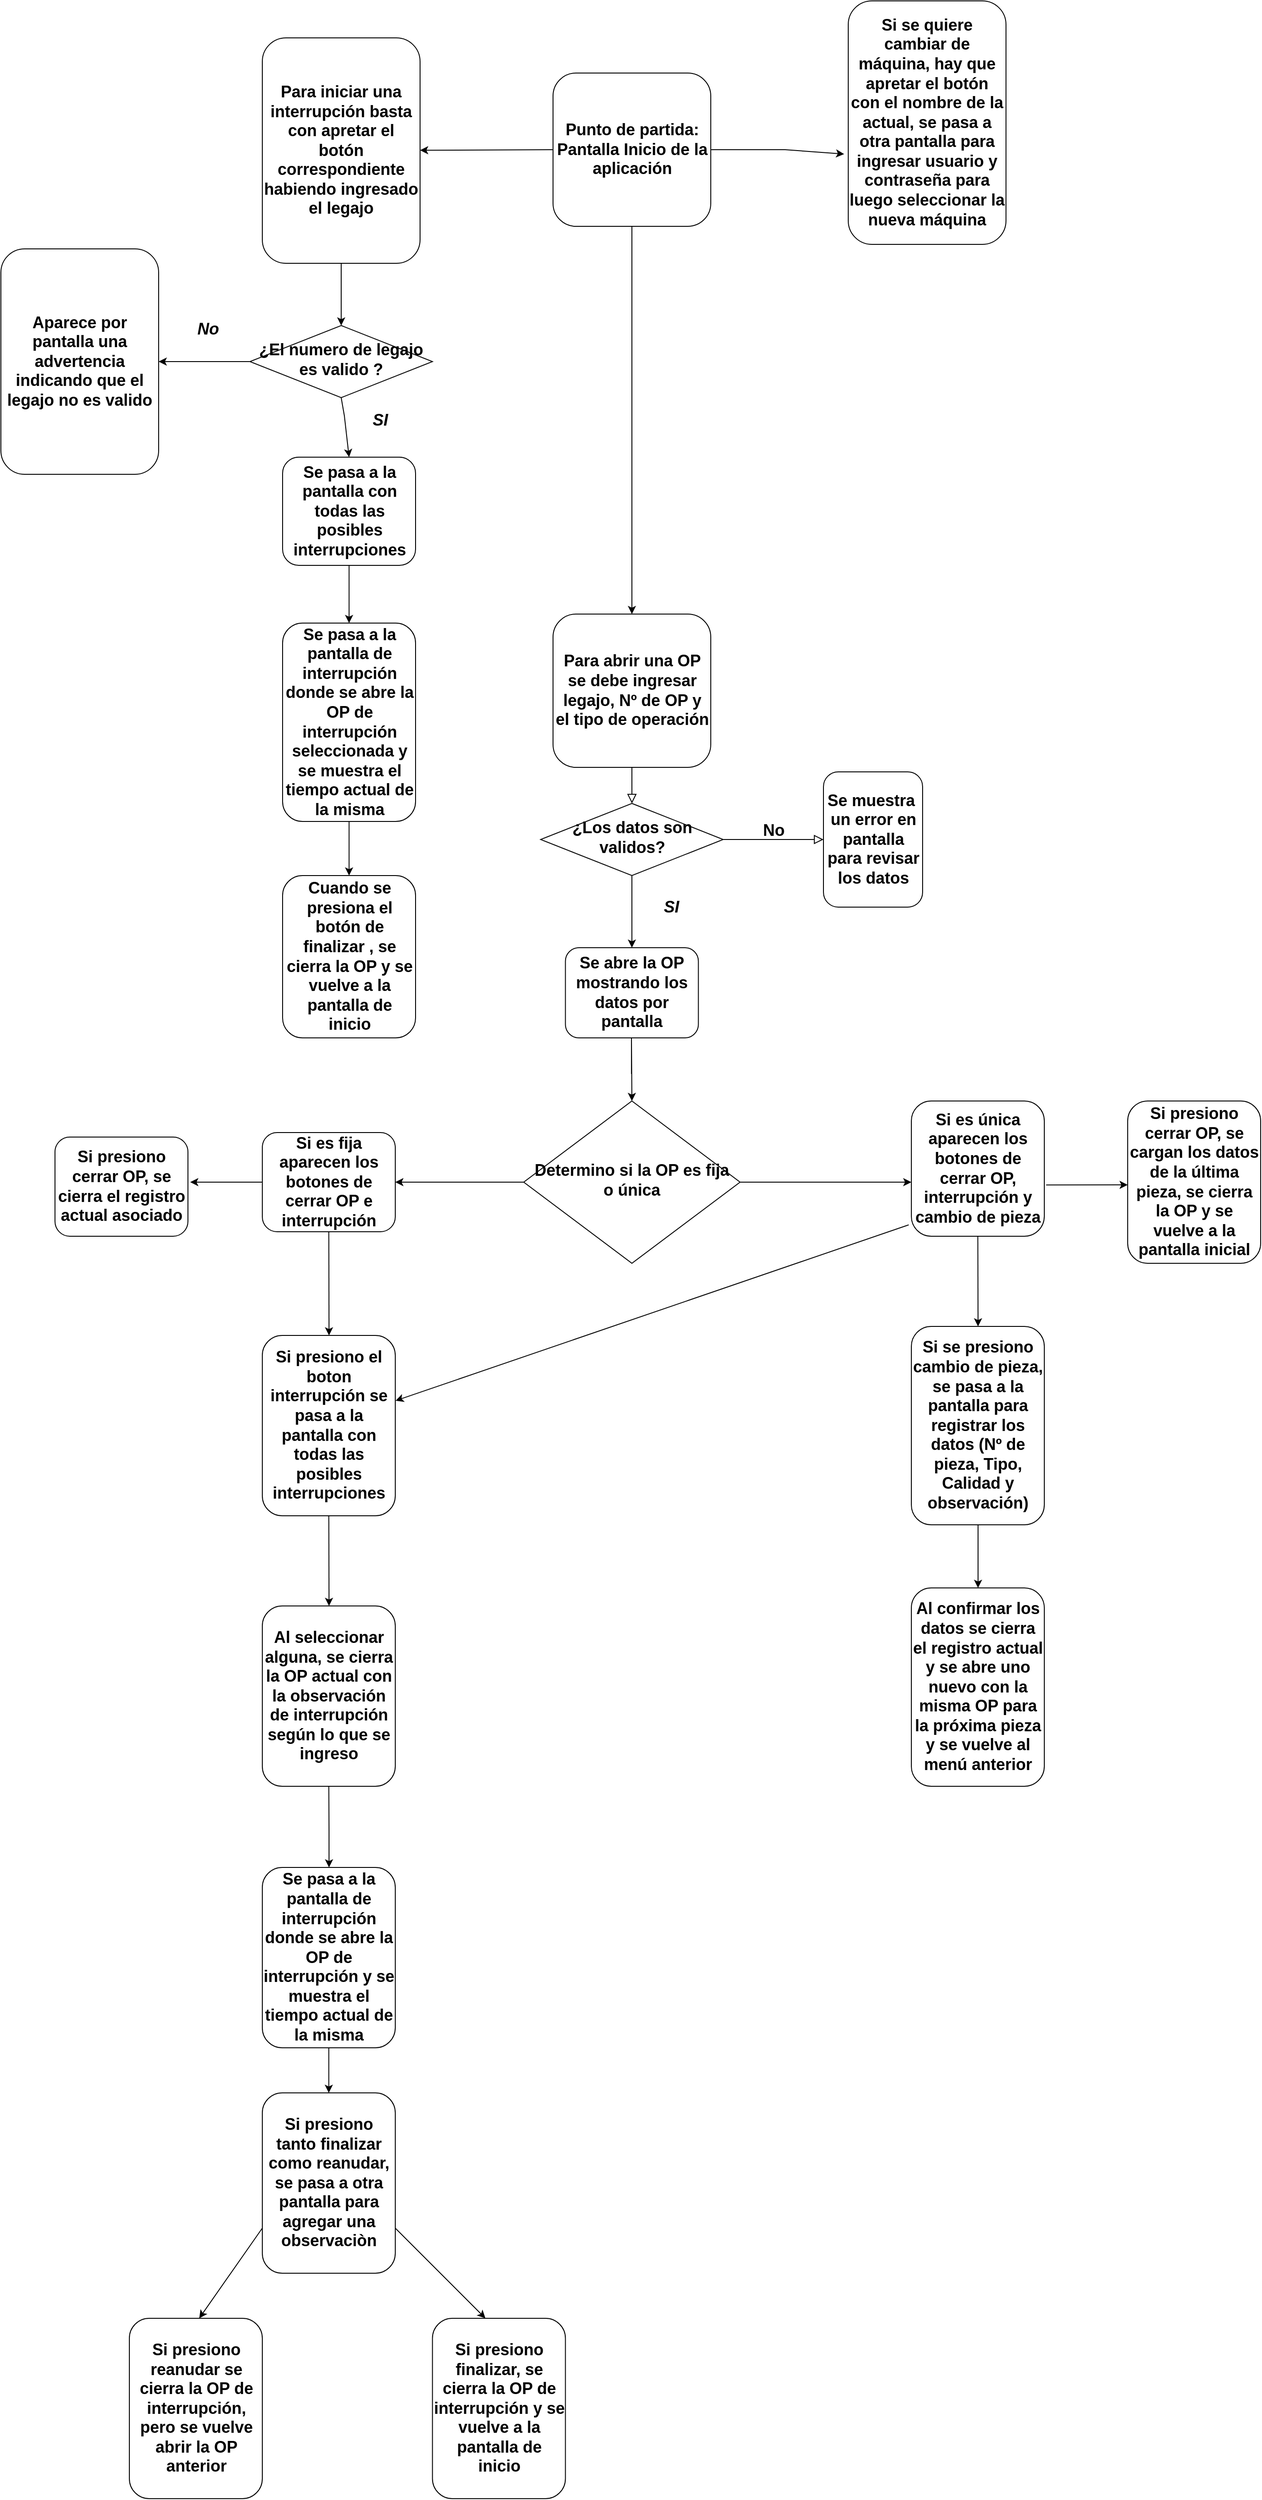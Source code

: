 <mxfile version="15.7.3" type="github">
  <diagram id="C5RBs43oDa-KdzZeNtuy" name="Page-1">
    <mxGraphModel dx="1021" dy="2905" grid="1" gridSize="10" guides="1" tooltips="1" connect="1" arrows="1" fold="1" page="1" pageScale="1" pageWidth="827" pageHeight="1169" math="0" shadow="0">
      <root>
        <mxCell id="WIyWlLk6GJQsqaUBKTNV-0" />
        <mxCell id="WIyWlLk6GJQsqaUBKTNV-1" parent="WIyWlLk6GJQsqaUBKTNV-0" />
        <mxCell id="WIyWlLk6GJQsqaUBKTNV-2" value="" style="rounded=0;html=1;jettySize=auto;orthogonalLoop=1;fontSize=11;endArrow=block;endFill=0;endSize=8;strokeWidth=1;shadow=0;labelBackgroundColor=none;edgeStyle=orthogonalEdgeStyle;" parent="WIyWlLk6GJQsqaUBKTNV-1" source="WIyWlLk6GJQsqaUBKTNV-3" target="WIyWlLk6GJQsqaUBKTNV-6" edge="1">
          <mxGeometry relative="1" as="geometry" />
        </mxCell>
        <mxCell id="WIyWlLk6GJQsqaUBKTNV-3" value="Para abrir una OP&lt;br style=&quot;font-size: 18px&quot;&gt;se debe ingresar legajo, Nº de OP y el tipo de operación" style="rounded=1;whiteSpace=wrap;html=1;fontSize=18;glass=0;strokeWidth=1;shadow=0;fontStyle=1" parent="WIyWlLk6GJQsqaUBKTNV-1" vertex="1">
          <mxGeometry x="612.5" y="-530" width="175" height="170" as="geometry" />
        </mxCell>
        <mxCell id="WIyWlLk6GJQsqaUBKTNV-5" value="No" style="edgeStyle=orthogonalEdgeStyle;rounded=0;html=1;jettySize=auto;orthogonalLoop=1;fontSize=18;endArrow=block;endFill=0;endSize=8;strokeWidth=1;shadow=0;labelBackgroundColor=none;fontStyle=1" parent="WIyWlLk6GJQsqaUBKTNV-1" source="WIyWlLk6GJQsqaUBKTNV-6" target="WIyWlLk6GJQsqaUBKTNV-7" edge="1">
          <mxGeometry y="10" relative="1" as="geometry">
            <mxPoint as="offset" />
          </mxGeometry>
        </mxCell>
        <mxCell id="JvSJvUOATyo0fjj9ybYs-0" style="edgeStyle=orthogonalEdgeStyle;rounded=0;orthogonalLoop=1;jettySize=auto;html=1;exitX=0.5;exitY=1;exitDx=0;exitDy=0;entryX=0.5;entryY=0;entryDx=0;entryDy=0;" parent="WIyWlLk6GJQsqaUBKTNV-1" source="WIyWlLk6GJQsqaUBKTNV-6" target="JvSJvUOATyo0fjj9ybYs-1" edge="1">
          <mxGeometry relative="1" as="geometry">
            <mxPoint x="782.5" y="-210" as="targetPoint" />
            <Array as="points" />
          </mxGeometry>
        </mxCell>
        <mxCell id="WIyWlLk6GJQsqaUBKTNV-6" value="¿Los datos son validos?" style="rhombus;whiteSpace=wrap;html=1;shadow=0;fontFamily=Helvetica;fontSize=18;align=center;strokeWidth=1;spacing=6;spacingTop=-4;fontStyle=1" parent="WIyWlLk6GJQsqaUBKTNV-1" vertex="1">
          <mxGeometry x="598.75" y="-320" width="202.5" height="80" as="geometry" />
        </mxCell>
        <mxCell id="WIyWlLk6GJQsqaUBKTNV-7" value="Se muestra&amp;nbsp; un error en pantalla para revisar los datos" style="rounded=1;whiteSpace=wrap;html=1;fontSize=18;glass=0;strokeWidth=1;shadow=0;fontStyle=1" parent="WIyWlLk6GJQsqaUBKTNV-1" vertex="1">
          <mxGeometry x="912.5" y="-355" width="110" height="150" as="geometry" />
        </mxCell>
        <mxCell id="JvSJvUOATyo0fjj9ybYs-1" value="Se abre la OP mostrando los datos por pantalla" style="rounded=1;whiteSpace=wrap;html=1;fontSize=18;glass=0;strokeWidth=1;shadow=0;fontStyle=1" parent="WIyWlLk6GJQsqaUBKTNV-1" vertex="1">
          <mxGeometry x="626.25" y="-160" width="147.5" height="100" as="geometry" />
        </mxCell>
        <mxCell id="JvSJvUOATyo0fjj9ybYs-3" style="edgeStyle=orthogonalEdgeStyle;rounded=0;orthogonalLoop=1;jettySize=auto;html=1;exitX=0.5;exitY=1;exitDx=0;exitDy=0;" parent="WIyWlLk6GJQsqaUBKTNV-1" edge="1">
          <mxGeometry relative="1" as="geometry">
            <mxPoint x="700" y="10" as="targetPoint" />
            <mxPoint x="699.5" y="-20" as="sourcePoint" />
            <Array as="points">
              <mxPoint x="699.5" y="-60" />
              <mxPoint x="699.5" y="-60" />
            </Array>
          </mxGeometry>
        </mxCell>
        <mxCell id="JvSJvUOATyo0fjj9ybYs-4" value="Determino si la OP es fija o única" style="rhombus;whiteSpace=wrap;html=1;shadow=0;fontFamily=Helvetica;fontSize=18;align=center;strokeWidth=1;spacing=6;spacingTop=-4;fontStyle=1" parent="WIyWlLk6GJQsqaUBKTNV-1" vertex="1">
          <mxGeometry x="580" y="10" width="240" height="180" as="geometry" />
        </mxCell>
        <mxCell id="JvSJvUOATyo0fjj9ybYs-9" value="Si es única aparecen los botones de cerrar OP, interrupción y cambio de pieza" style="rounded=1;whiteSpace=wrap;html=1;fontSize=18;glass=0;strokeWidth=1;shadow=0;fontStyle=1" parent="WIyWlLk6GJQsqaUBKTNV-1" vertex="1">
          <mxGeometry x="1010.0" y="10" width="147.5" height="150" as="geometry" />
        </mxCell>
        <mxCell id="JvSJvUOATyo0fjj9ybYs-11" value="Si es fija aparecen los botones de cerrar OP e interrupción" style="rounded=1;whiteSpace=wrap;html=1;fontSize=18;glass=0;strokeWidth=1;shadow=0;fontStyle=1" parent="WIyWlLk6GJQsqaUBKTNV-1" vertex="1">
          <mxGeometry x="290" y="45" width="147.5" height="110" as="geometry" />
        </mxCell>
        <mxCell id="JvSJvUOATyo0fjj9ybYs-16" value="" style="endArrow=classic;html=1;rounded=0;fontSize=18;exitX=1;exitY=0.5;exitDx=0;exitDy=0;entryX=0;entryY=0.6;entryDx=0;entryDy=0;entryPerimeter=0;" parent="WIyWlLk6GJQsqaUBKTNV-1" source="JvSJvUOATyo0fjj9ybYs-4" target="JvSJvUOATyo0fjj9ybYs-9" edge="1">
          <mxGeometry width="50" height="50" relative="1" as="geometry">
            <mxPoint x="860" y="150" as="sourcePoint" />
            <mxPoint x="930" y="140" as="targetPoint" />
          </mxGeometry>
        </mxCell>
        <mxCell id="JvSJvUOATyo0fjj9ybYs-17" value="" style="endArrow=classic;html=1;rounded=0;fontSize=18;entryX=1;entryY=0.5;entryDx=0;entryDy=0;" parent="WIyWlLk6GJQsqaUBKTNV-1" source="JvSJvUOATyo0fjj9ybYs-4" target="JvSJvUOATyo0fjj9ybYs-11" edge="1">
          <mxGeometry width="50" height="50" relative="1" as="geometry">
            <mxPoint x="490" y="160" as="sourcePoint" />
            <mxPoint x="540" y="110" as="targetPoint" />
          </mxGeometry>
        </mxCell>
        <mxCell id="JvSJvUOATyo0fjj9ybYs-18" value="" style="endArrow=classic;html=1;rounded=0;fontSize=18;exitX=0.5;exitY=1;exitDx=0;exitDy=0;" parent="WIyWlLk6GJQsqaUBKTNV-1" source="JvSJvUOATyo0fjj9ybYs-11" edge="1">
          <mxGeometry width="50" height="50" relative="1" as="geometry">
            <mxPoint x="580" y="280" as="sourcePoint" />
            <mxPoint x="364" y="270" as="targetPoint" />
          </mxGeometry>
        </mxCell>
        <mxCell id="JvSJvUOATyo0fjj9ybYs-19" value="Si presiono el boton interrupción se pasa a la pantalla con todas las posibles interrupciones" style="rounded=1;whiteSpace=wrap;html=1;fontSize=18;glass=0;strokeWidth=1;shadow=0;fontStyle=1" parent="WIyWlLk6GJQsqaUBKTNV-1" vertex="1">
          <mxGeometry x="290" y="270" width="147.5" height="200" as="geometry" />
        </mxCell>
        <mxCell id="JvSJvUOATyo0fjj9ybYs-20" value="" style="endArrow=classic;html=1;rounded=0;fontSize=18;exitX=0.5;exitY=1;exitDx=0;exitDy=0;" parent="WIyWlLk6GJQsqaUBKTNV-1" source="JvSJvUOATyo0fjj9ybYs-19" edge="1">
          <mxGeometry width="50" height="50" relative="1" as="geometry">
            <mxPoint x="460" y="410" as="sourcePoint" />
            <mxPoint x="364" y="570" as="targetPoint" />
            <Array as="points" />
          </mxGeometry>
        </mxCell>
        <mxCell id="JvSJvUOATyo0fjj9ybYs-21" value="Al seleccionar alguna, se cierra la OP actual con la observación de interrupción según lo que se ingreso" style="rounded=1;whiteSpace=wrap;html=1;fontSize=18;glass=0;strokeWidth=1;shadow=0;fontStyle=1" parent="WIyWlLk6GJQsqaUBKTNV-1" vertex="1">
          <mxGeometry x="290" y="570" width="147.5" height="200" as="geometry" />
        </mxCell>
        <mxCell id="JvSJvUOATyo0fjj9ybYs-22" value="" style="endArrow=classic;html=1;rounded=0;fontSize=18;exitX=0.5;exitY=1;exitDx=0;exitDy=0;" parent="WIyWlLk6GJQsqaUBKTNV-1" source="JvSJvUOATyo0fjj9ybYs-21" edge="1">
          <mxGeometry width="50" height="50" relative="1" as="geometry">
            <mxPoint x="460" y="750" as="sourcePoint" />
            <mxPoint x="364" y="860" as="targetPoint" />
            <Array as="points">
              <mxPoint x="364" y="820" />
            </Array>
          </mxGeometry>
        </mxCell>
        <mxCell id="JvSJvUOATyo0fjj9ybYs-23" value="Se pasa a la pantalla de interrupción donde se abre la OP de interrupción y se muestra el tiempo actual de la misma" style="rounded=1;whiteSpace=wrap;html=1;fontSize=18;glass=0;strokeWidth=1;shadow=0;fontStyle=1" parent="WIyWlLk6GJQsqaUBKTNV-1" vertex="1">
          <mxGeometry x="290" y="860" width="147.5" height="200" as="geometry" />
        </mxCell>
        <mxCell id="JvSJvUOATyo0fjj9ybYs-25" value="" style="endArrow=classic;html=1;rounded=0;fontSize=18;" parent="WIyWlLk6GJQsqaUBKTNV-1" edge="1">
          <mxGeometry width="50" height="50" relative="1" as="geometry">
            <mxPoint x="437.5" y="1260" as="sourcePoint" />
            <mxPoint x="537.5" y="1360" as="targetPoint" />
            <Array as="points">
              <mxPoint x="507.5" y="1330" />
            </Array>
          </mxGeometry>
        </mxCell>
        <mxCell id="JvSJvUOATyo0fjj9ybYs-26" value="" style="endArrow=classic;html=1;rounded=0;fontSize=18;" parent="WIyWlLk6GJQsqaUBKTNV-1" edge="1">
          <mxGeometry width="50" height="50" relative="1" as="geometry">
            <mxPoint x="290" y="1260" as="sourcePoint" />
            <mxPoint x="220" y="1360" as="targetPoint" />
            <Array as="points" />
          </mxGeometry>
        </mxCell>
        <mxCell id="JvSJvUOATyo0fjj9ybYs-27" value="Si presiono finalizar, se cierra la OP de interrupción y se vuelve a la pantalla de inicio" style="rounded=1;whiteSpace=wrap;html=1;fontSize=18;glass=0;strokeWidth=1;shadow=0;fontStyle=1" parent="WIyWlLk6GJQsqaUBKTNV-1" vertex="1">
          <mxGeometry x="478.75" y="1360" width="147.5" height="200" as="geometry" />
        </mxCell>
        <mxCell id="JvSJvUOATyo0fjj9ybYs-28" value="Si presiono reanudar se cierra la OP de interrupción, pero se vuelve abrir la OP anterior" style="rounded=1;whiteSpace=wrap;html=1;fontSize=18;glass=0;strokeWidth=1;shadow=0;fontStyle=1" parent="WIyWlLk6GJQsqaUBKTNV-1" vertex="1">
          <mxGeometry x="142.5" y="1360" width="147.5" height="200" as="geometry" />
        </mxCell>
        <mxCell id="JvSJvUOATyo0fjj9ybYs-29" value="Si presiono tanto finalizar como reanudar, se pasa a otra pantalla para agregar una observaciòn" style="rounded=1;whiteSpace=wrap;html=1;fontSize=18;glass=0;strokeWidth=1;shadow=0;fontStyle=1" parent="WIyWlLk6GJQsqaUBKTNV-1" vertex="1">
          <mxGeometry x="290" y="1110" width="147.5" height="200" as="geometry" />
        </mxCell>
        <mxCell id="JvSJvUOATyo0fjj9ybYs-30" value="" style="endArrow=classic;html=1;rounded=0;fontSize=18;exitX=0.5;exitY=1;exitDx=0;exitDy=0;entryX=0.5;entryY=0;entryDx=0;entryDy=0;" parent="WIyWlLk6GJQsqaUBKTNV-1" source="JvSJvUOATyo0fjj9ybYs-23" target="JvSJvUOATyo0fjj9ybYs-29" edge="1">
          <mxGeometry width="50" height="50" relative="1" as="geometry">
            <mxPoint x="520" y="1110" as="sourcePoint" />
            <mxPoint x="620" y="1210" as="targetPoint" />
            <Array as="points" />
          </mxGeometry>
        </mxCell>
        <mxCell id="JvSJvUOATyo0fjj9ybYs-31" value="" style="endArrow=classic;html=1;rounded=0;fontSize=18;entryX=1.002;entryY=0.362;entryDx=0;entryDy=0;entryPerimeter=0;exitX=-0.02;exitY=0.916;exitDx=0;exitDy=0;exitPerimeter=0;" parent="WIyWlLk6GJQsqaUBKTNV-1" source="JvSJvUOATyo0fjj9ybYs-9" target="JvSJvUOATyo0fjj9ybYs-19" edge="1">
          <mxGeometry width="50" height="50" relative="1" as="geometry">
            <mxPoint x="740" y="320" as="sourcePoint" />
            <mxPoint x="790" y="270" as="targetPoint" />
          </mxGeometry>
        </mxCell>
        <mxCell id="JvSJvUOATyo0fjj9ybYs-32" value="" style="endArrow=classic;html=1;rounded=0;fontSize=18;exitX=0;exitY=0.5;exitDx=0;exitDy=0;" parent="WIyWlLk6GJQsqaUBKTNV-1" source="JvSJvUOATyo0fjj9ybYs-11" edge="1">
          <mxGeometry width="50" height="50" relative="1" as="geometry">
            <mxPoint x="180" y="110" as="sourcePoint" />
            <mxPoint x="210" y="100" as="targetPoint" />
          </mxGeometry>
        </mxCell>
        <mxCell id="JvSJvUOATyo0fjj9ybYs-33" value="Si presiono cerrar OP, se cierra el registro actual asociado" style="rounded=1;whiteSpace=wrap;html=1;fontSize=18;glass=0;strokeWidth=1;shadow=0;fontStyle=1" parent="WIyWlLk6GJQsqaUBKTNV-1" vertex="1">
          <mxGeometry x="60" y="50" width="147.5" height="110" as="geometry" />
        </mxCell>
        <mxCell id="JvSJvUOATyo0fjj9ybYs-35" value="" style="endArrow=classic;html=1;rounded=0;fontSize=18;exitX=0.5;exitY=1;exitDx=0;exitDy=0;" parent="WIyWlLk6GJQsqaUBKTNV-1" source="JvSJvUOATyo0fjj9ybYs-9" edge="1">
          <mxGeometry width="50" height="50" relative="1" as="geometry">
            <mxPoint x="1180" y="290" as="sourcePoint" />
            <mxPoint x="1084" y="260" as="targetPoint" />
          </mxGeometry>
        </mxCell>
        <mxCell id="JvSJvUOATyo0fjj9ybYs-36" value="Si se presiono cambio de pieza, se pasa a la pantalla para registrar los datos (Nº de pieza, Tipo, Calidad y observación)" style="rounded=1;whiteSpace=wrap;html=1;fontSize=18;glass=0;strokeWidth=1;shadow=0;fontStyle=1" parent="WIyWlLk6GJQsqaUBKTNV-1" vertex="1">
          <mxGeometry x="1010" y="260" width="147.5" height="220" as="geometry" />
        </mxCell>
        <mxCell id="JvSJvUOATyo0fjj9ybYs-37" value="" style="endArrow=classic;html=1;rounded=0;fontSize=18;" parent="WIyWlLk6GJQsqaUBKTNV-1" edge="1">
          <mxGeometry width="50" height="50" relative="1" as="geometry">
            <mxPoint x="1084" y="480" as="sourcePoint" />
            <mxPoint x="1084" y="550" as="targetPoint" />
            <Array as="points">
              <mxPoint x="1084" y="510" />
              <mxPoint x="1084" y="530" />
            </Array>
          </mxGeometry>
        </mxCell>
        <mxCell id="JvSJvUOATyo0fjj9ybYs-38" value="Al confirmar los datos se cierra el registro actual y se abre uno nuevo con la misma OP para la próxima pieza y se vuelve al menú anterior" style="rounded=1;whiteSpace=wrap;html=1;fontSize=18;glass=0;strokeWidth=1;shadow=0;fontStyle=1" parent="WIyWlLk6GJQsqaUBKTNV-1" vertex="1">
          <mxGeometry x="1010" y="550" width="147.5" height="220" as="geometry" />
        </mxCell>
        <mxCell id="JvSJvUOATyo0fjj9ybYs-39" value="" style="endArrow=classic;html=1;rounded=0;fontSize=18;exitX=1.014;exitY=0.621;exitDx=0;exitDy=0;exitPerimeter=0;" parent="WIyWlLk6GJQsqaUBKTNV-1" source="JvSJvUOATyo0fjj9ybYs-9" edge="1">
          <mxGeometry width="50" height="50" relative="1" as="geometry">
            <mxPoint x="1190" y="170" as="sourcePoint" />
            <mxPoint x="1250" y="103" as="targetPoint" />
          </mxGeometry>
        </mxCell>
        <mxCell id="JvSJvUOATyo0fjj9ybYs-40" value="Si presiono cerrar OP, se cargan los datos de la última pieza, se cierra la OP y se vuelve a la pantalla inicial" style="rounded=1;whiteSpace=wrap;html=1;fontSize=18;glass=0;strokeWidth=1;shadow=0;fontStyle=1" parent="WIyWlLk6GJQsqaUBKTNV-1" vertex="1">
          <mxGeometry x="1250" y="10" width="147.5" height="180" as="geometry" />
        </mxCell>
        <mxCell id="JvSJvUOATyo0fjj9ybYs-41" value="" style="endArrow=classic;html=1;rounded=0;fontSize=18;exitX=1;exitY=0.5;exitDx=0;exitDy=0;entryX=-0.026;entryY=0.629;entryDx=0;entryDy=0;entryPerimeter=0;" parent="WIyWlLk6GJQsqaUBKTNV-1" source="HYYa3hcysCOjEyR11MOB-1" edge="1" target="JvSJvUOATyo0fjj9ybYs-42">
          <mxGeometry width="50" height="50" relative="1" as="geometry">
            <mxPoint x="570" y="-360" as="sourcePoint" />
            <mxPoint x="900" y="-1020" as="targetPoint" />
            <Array as="points">
              <mxPoint x="840" y="-1045" />
              <mxPoint x="870" y="-1045" />
            </Array>
          </mxGeometry>
        </mxCell>
        <mxCell id="JvSJvUOATyo0fjj9ybYs-42" value="Si se quiere cambiar de máquina, hay que apretar el botón con el nombre de la actual, se pasa a otra pantalla para ingresar usuario y contraseña para luego seleccionar la nueva máquina" style="rounded=1;whiteSpace=wrap;html=1;fontSize=18;glass=0;strokeWidth=1;shadow=0;fontStyle=1" parent="WIyWlLk6GJQsqaUBKTNV-1" vertex="1">
          <mxGeometry x="940" y="-1210" width="175" height="270" as="geometry" />
        </mxCell>
        <mxCell id="HYYa3hcysCOjEyR11MOB-0" value="" style="endArrow=classic;html=1;rounded=0;exitX=0;exitY=0.5;exitDx=0;exitDy=0;" edge="1" parent="WIyWlLk6GJQsqaUBKTNV-1" source="HYYa3hcysCOjEyR11MOB-1" target="HYYa3hcysCOjEyR11MOB-5">
          <mxGeometry width="50" height="50" relative="1" as="geometry">
            <mxPoint x="630" y="-360" as="sourcePoint" />
            <mxPoint x="470" y="-705" as="targetPoint" />
            <Array as="points" />
          </mxGeometry>
        </mxCell>
        <mxCell id="HYYa3hcysCOjEyR11MOB-1" value="Punto de partida:&lt;br&gt;Pantalla Inicio de la aplicación" style="rounded=1;whiteSpace=wrap;html=1;fontSize=18;glass=0;strokeWidth=1;shadow=0;fontStyle=1" vertex="1" parent="WIyWlLk6GJQsqaUBKTNV-1">
          <mxGeometry x="612.5" y="-1130" width="175" height="170" as="geometry" />
        </mxCell>
        <mxCell id="HYYa3hcysCOjEyR11MOB-2" value="" style="endArrow=classic;html=1;rounded=0;entryX=0.5;entryY=0;entryDx=0;entryDy=0;exitX=0.5;exitY=1;exitDx=0;exitDy=0;" edge="1" parent="WIyWlLk6GJQsqaUBKTNV-1" source="HYYa3hcysCOjEyR11MOB-1" target="WIyWlLk6GJQsqaUBKTNV-3">
          <mxGeometry width="50" height="50" relative="1" as="geometry">
            <mxPoint x="680" y="-610" as="sourcePoint" />
            <mxPoint x="730" y="-660" as="targetPoint" />
          </mxGeometry>
        </mxCell>
        <mxCell id="HYYa3hcysCOjEyR11MOB-5" value="Para iniciar una interrupción basta con apretar el botón correspondiente habiendo ingresado el legajo" style="rounded=1;whiteSpace=wrap;html=1;fontSize=18;glass=0;strokeWidth=1;shadow=0;fontStyle=1" vertex="1" parent="WIyWlLk6GJQsqaUBKTNV-1">
          <mxGeometry x="290" y="-1169" width="175" height="250" as="geometry" />
        </mxCell>
        <mxCell id="HYYa3hcysCOjEyR11MOB-6" value="¿El numero de legajo es valido ?" style="rhombus;whiteSpace=wrap;html=1;shadow=0;fontFamily=Helvetica;fontSize=18;align=center;strokeWidth=1;spacing=6;spacingTop=-4;fontStyle=1" vertex="1" parent="WIyWlLk6GJQsqaUBKTNV-1">
          <mxGeometry x="276.25" y="-850" width="202.5" height="80" as="geometry" />
        </mxCell>
        <mxCell id="HYYa3hcysCOjEyR11MOB-7" value="" style="endArrow=classic;html=1;rounded=0;entryX=0.5;entryY=0;entryDx=0;entryDy=0;exitX=0.5;exitY=1;exitDx=0;exitDy=0;" edge="1" parent="WIyWlLk6GJQsqaUBKTNV-1" source="HYYa3hcysCOjEyR11MOB-5" target="HYYa3hcysCOjEyR11MOB-6">
          <mxGeometry width="50" height="50" relative="1" as="geometry">
            <mxPoint x="381" y="-580" as="sourcePoint" />
            <mxPoint x="460" y="-450" as="targetPoint" />
          </mxGeometry>
        </mxCell>
        <mxCell id="HYYa3hcysCOjEyR11MOB-8" value="&lt;b&gt;&lt;i&gt;&lt;font style=&quot;font-size: 18px&quot;&gt;SI&lt;/font&gt;&lt;/i&gt;&lt;/b&gt;" style="text;html=1;strokeColor=none;fillColor=none;align=center;verticalAlign=middle;whiteSpace=wrap;rounded=0;" vertex="1" parent="WIyWlLk6GJQsqaUBKTNV-1">
          <mxGeometry x="713.75" y="-220" width="60" height="30" as="geometry" />
        </mxCell>
        <mxCell id="HYYa3hcysCOjEyR11MOB-9" value="&lt;span style=&quot;font-size: 18px&quot;&gt;&lt;b&gt;&lt;i&gt;No&lt;br&gt;&lt;br&gt;&lt;/i&gt;&lt;/b&gt;&lt;/span&gt;" style="text;html=1;strokeColor=none;fillColor=none;align=center;verticalAlign=middle;whiteSpace=wrap;rounded=0;" vertex="1" parent="WIyWlLk6GJQsqaUBKTNV-1">
          <mxGeometry x="200" y="-850" width="60" height="30" as="geometry" />
        </mxCell>
        <mxCell id="HYYa3hcysCOjEyR11MOB-10" value="&lt;b&gt;&lt;i&gt;&lt;font style=&quot;font-size: 18px&quot;&gt;SI&lt;/font&gt;&lt;/i&gt;&lt;/b&gt;" style="text;html=1;strokeColor=none;fillColor=none;align=center;verticalAlign=middle;whiteSpace=wrap;rounded=0;" vertex="1" parent="WIyWlLk6GJQsqaUBKTNV-1">
          <mxGeometry x="391.25" y="-760" width="60" height="30" as="geometry" />
        </mxCell>
        <mxCell id="HYYa3hcysCOjEyR11MOB-12" value="" style="endArrow=classic;html=1;rounded=0;fontSize=18;exitX=0;exitY=0.5;exitDx=0;exitDy=0;" edge="1" parent="WIyWlLk6GJQsqaUBKTNV-1" source="HYYa3hcysCOjEyR11MOB-6" target="HYYa3hcysCOjEyR11MOB-14">
          <mxGeometry width="50" height="50" relative="1" as="geometry">
            <mxPoint x="450" y="-460" as="sourcePoint" />
            <mxPoint x="190" y="-490" as="targetPoint" />
          </mxGeometry>
        </mxCell>
        <mxCell id="HYYa3hcysCOjEyR11MOB-14" value="Aparece por pantalla una advertencia indicando que el legajo no es valido" style="rounded=1;whiteSpace=wrap;html=1;fontSize=18;glass=0;strokeWidth=1;shadow=0;fontStyle=1" vertex="1" parent="WIyWlLk6GJQsqaUBKTNV-1">
          <mxGeometry y="-935" width="175" height="250" as="geometry" />
        </mxCell>
        <mxCell id="HYYa3hcysCOjEyR11MOB-15" value="" style="endArrow=classic;html=1;rounded=0;fontSize=18;exitX=0.5;exitY=1;exitDx=0;exitDy=0;entryX=0.5;entryY=0;entryDx=0;entryDy=0;" edge="1" parent="WIyWlLk6GJQsqaUBKTNV-1" source="HYYa3hcysCOjEyR11MOB-6" target="HYYa3hcysCOjEyR11MOB-16">
          <mxGeometry width="50" height="50" relative="1" as="geometry">
            <mxPoint x="540" y="-400" as="sourcePoint" />
            <mxPoint x="381" y="-340" as="targetPoint" />
            <Array as="points">
              <mxPoint x="381" y="-750" />
            </Array>
          </mxGeometry>
        </mxCell>
        <mxCell id="HYYa3hcysCOjEyR11MOB-16" value="Se pasa a la pantalla con todas las posibles interrupciones" style="rounded=1;whiteSpace=wrap;html=1;fontSize=18;glass=0;strokeWidth=1;shadow=0;fontStyle=1" vertex="1" parent="WIyWlLk6GJQsqaUBKTNV-1">
          <mxGeometry x="312.5" y="-704" width="147.5" height="120" as="geometry" />
        </mxCell>
        <mxCell id="HYYa3hcysCOjEyR11MOB-18" value="" style="endArrow=classic;html=1;rounded=0;fontSize=18;exitX=0.5;exitY=1;exitDx=0;exitDy=0;entryX=0.5;entryY=0;entryDx=0;entryDy=0;" edge="1" parent="WIyWlLk6GJQsqaUBKTNV-1" source="HYYa3hcysCOjEyR11MOB-16">
          <mxGeometry width="50" height="50" relative="1" as="geometry">
            <mxPoint x="300" y="-340" as="sourcePoint" />
            <mxPoint x="386.25" y="-520" as="targetPoint" />
          </mxGeometry>
        </mxCell>
        <mxCell id="HYYa3hcysCOjEyR11MOB-20" value="Se pasa a la pantalla de interrupción donde se abre la OP de interrupción seleccionada y se muestra el tiempo actual de la misma" style="rounded=1;whiteSpace=wrap;html=1;fontSize=18;glass=0;strokeWidth=1;shadow=0;fontStyle=1" vertex="1" parent="WIyWlLk6GJQsqaUBKTNV-1">
          <mxGeometry x="312.5" y="-520" width="147.5" height="220" as="geometry" />
        </mxCell>
        <mxCell id="HYYa3hcysCOjEyR11MOB-22" value="Cuando se presiona el botón de finalizar , se cierra la OP y se vuelve a la pantalla de inicio" style="rounded=1;whiteSpace=wrap;html=1;fontSize=18;glass=0;strokeWidth=1;shadow=0;fontStyle=1" vertex="1" parent="WIyWlLk6GJQsqaUBKTNV-1">
          <mxGeometry x="312.5" y="-240" width="147.5" height="180" as="geometry" />
        </mxCell>
        <mxCell id="HYYa3hcysCOjEyR11MOB-23" value="" style="endArrow=classic;html=1;rounded=0;fontSize=18;exitX=0.5;exitY=1;exitDx=0;exitDy=0;entryX=0.5;entryY=0;entryDx=0;entryDy=0;" edge="1" parent="WIyWlLk6GJQsqaUBKTNV-1" source="HYYa3hcysCOjEyR11MOB-20" target="HYYa3hcysCOjEyR11MOB-22">
          <mxGeometry width="50" height="50" relative="1" as="geometry">
            <mxPoint x="300" y="-230" as="sourcePoint" />
            <mxPoint x="350" y="-280" as="targetPoint" />
          </mxGeometry>
        </mxCell>
      </root>
    </mxGraphModel>
  </diagram>
</mxfile>
